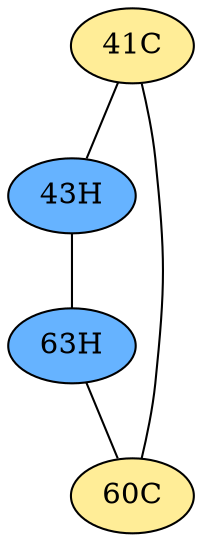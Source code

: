 // The Round Table
graph {
	"41C" [fillcolor="#FFED97" style=radial]
	"43H" [fillcolor="#66B3FF" style=radial]
	"41C" -- "43H" [penwidth=1]
	"41C" [fillcolor="#FFED97" style=radial]
	"60C" [fillcolor="#FFED97" style=radial]
	"41C" -- "60C" [penwidth=1]
	"43H" [fillcolor="#66B3FF" style=radial]
	"63H" [fillcolor="#66B3FF" style=radial]
	"43H" -- "63H" [penwidth=1]
	"63H" [fillcolor="#66B3FF" style=radial]
	"60C" [fillcolor="#FFED97" style=radial]
	"63H" -- "60C" [penwidth=1]
}
